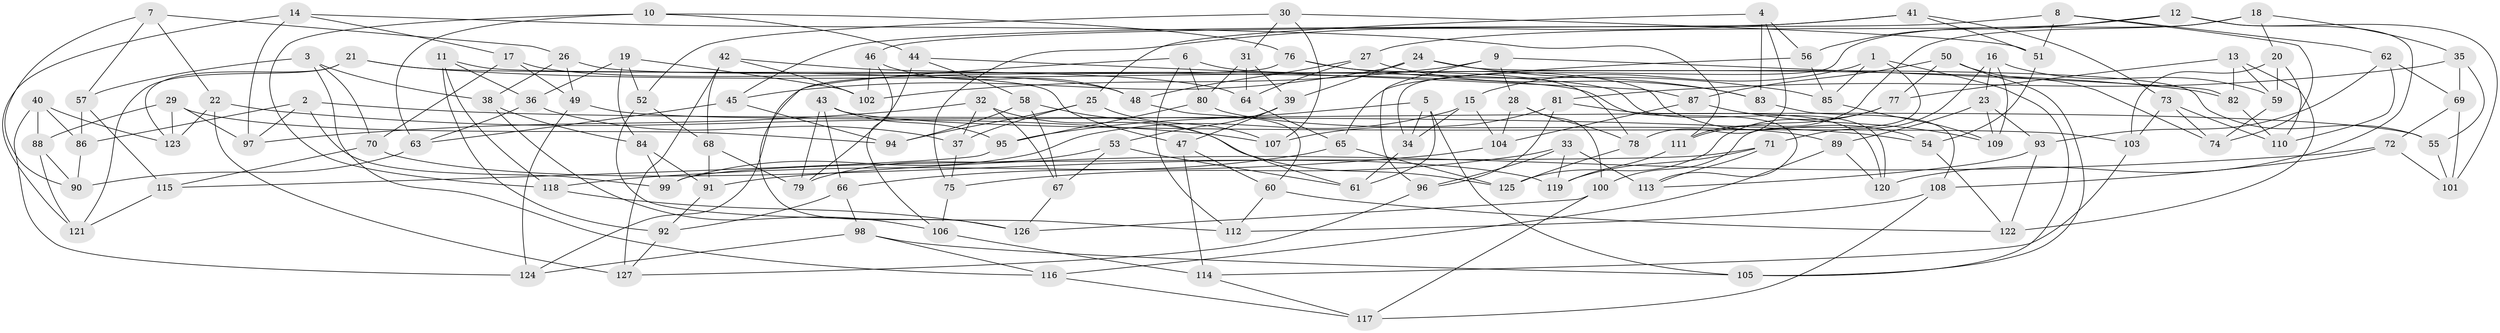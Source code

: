 // Generated by graph-tools (version 1.1) at 2025/56/03/09/25 04:56:46]
// undirected, 127 vertices, 254 edges
graph export_dot {
graph [start="1"]
  node [color=gray90,style=filled];
  1;
  2;
  3;
  4;
  5;
  6;
  7;
  8;
  9;
  10;
  11;
  12;
  13;
  14;
  15;
  16;
  17;
  18;
  19;
  20;
  21;
  22;
  23;
  24;
  25;
  26;
  27;
  28;
  29;
  30;
  31;
  32;
  33;
  34;
  35;
  36;
  37;
  38;
  39;
  40;
  41;
  42;
  43;
  44;
  45;
  46;
  47;
  48;
  49;
  50;
  51;
  52;
  53;
  54;
  55;
  56;
  57;
  58;
  59;
  60;
  61;
  62;
  63;
  64;
  65;
  66;
  67;
  68;
  69;
  70;
  71;
  72;
  73;
  74;
  75;
  76;
  77;
  78;
  79;
  80;
  81;
  82;
  83;
  84;
  85;
  86;
  87;
  88;
  89;
  90;
  91;
  92;
  93;
  94;
  95;
  96;
  97;
  98;
  99;
  100;
  101;
  102;
  103;
  104;
  105;
  106;
  107;
  108;
  109;
  110;
  111;
  112;
  113;
  114;
  115;
  116;
  117;
  118;
  119;
  120;
  121;
  122;
  123;
  124;
  125;
  126;
  127;
  1 -- 100;
  1 -- 105;
  1 -- 85;
  1 -- 15;
  2 -- 54;
  2 -- 86;
  2 -- 97;
  2 -- 99;
  3 -- 57;
  3 -- 38;
  3 -- 70;
  3 -- 116;
  4 -- 78;
  4 -- 83;
  4 -- 56;
  4 -- 25;
  5 -- 105;
  5 -- 95;
  5 -- 34;
  5 -- 61;
  6 -- 54;
  6 -- 126;
  6 -- 112;
  6 -- 80;
  7 -- 26;
  7 -- 90;
  7 -- 22;
  7 -- 57;
  8 -- 62;
  8 -- 51;
  8 -- 45;
  8 -- 74;
  9 -- 82;
  9 -- 102;
  9 -- 28;
  9 -- 96;
  10 -- 63;
  10 -- 76;
  10 -- 44;
  10 -- 118;
  11 -- 118;
  11 -- 47;
  11 -- 36;
  11 -- 92;
  12 -- 27;
  12 -- 101;
  12 -- 120;
  12 -- 56;
  13 -- 82;
  13 -- 59;
  13 -- 77;
  13 -- 122;
  14 -- 97;
  14 -- 121;
  14 -- 111;
  14 -- 17;
  15 -- 104;
  15 -- 34;
  15 -- 99;
  16 -- 23;
  16 -- 109;
  16 -- 59;
  16 -- 71;
  17 -- 48;
  17 -- 70;
  17 -- 49;
  18 -- 111;
  18 -- 20;
  18 -- 35;
  18 -- 34;
  19 -- 36;
  19 -- 52;
  19 -- 102;
  19 -- 84;
  20 -- 103;
  20 -- 59;
  20 -- 110;
  21 -- 82;
  21 -- 121;
  21 -- 113;
  21 -- 123;
  22 -- 107;
  22 -- 123;
  22 -- 127;
  23 -- 109;
  23 -- 89;
  23 -- 93;
  24 -- 55;
  24 -- 83;
  24 -- 39;
  24 -- 45;
  25 -- 107;
  25 -- 37;
  25 -- 94;
  26 -- 120;
  26 -- 49;
  26 -- 38;
  27 -- 48;
  27 -- 83;
  27 -- 64;
  28 -- 100;
  28 -- 78;
  28 -- 104;
  29 -- 88;
  29 -- 94;
  29 -- 97;
  29 -- 123;
  30 -- 31;
  30 -- 51;
  30 -- 107;
  30 -- 52;
  31 -- 64;
  31 -- 39;
  31 -- 80;
  32 -- 67;
  32 -- 37;
  32 -- 97;
  32 -- 125;
  33 -- 96;
  33 -- 119;
  33 -- 75;
  33 -- 113;
  34 -- 61;
  35 -- 69;
  35 -- 81;
  35 -- 55;
  36 -- 37;
  36 -- 63;
  37 -- 75;
  38 -- 84;
  38 -- 106;
  39 -- 47;
  39 -- 53;
  40 -- 123;
  40 -- 86;
  40 -- 124;
  40 -- 88;
  41 -- 75;
  41 -- 51;
  41 -- 46;
  41 -- 73;
  42 -- 102;
  42 -- 64;
  42 -- 68;
  42 -- 127;
  43 -- 95;
  43 -- 66;
  43 -- 103;
  43 -- 79;
  44 -- 58;
  44 -- 79;
  44 -- 87;
  45 -- 94;
  45 -- 63;
  46 -- 106;
  46 -- 48;
  46 -- 102;
  47 -- 60;
  47 -- 114;
  48 -- 60;
  49 -- 124;
  49 -- 55;
  50 -- 74;
  50 -- 87;
  50 -- 105;
  50 -- 77;
  51 -- 54;
  52 -- 112;
  52 -- 68;
  53 -- 61;
  53 -- 79;
  53 -- 67;
  54 -- 122;
  55 -- 101;
  56 -- 85;
  56 -- 65;
  57 -- 86;
  57 -- 115;
  58 -- 94;
  58 -- 61;
  58 -- 67;
  59 -- 74;
  60 -- 112;
  60 -- 122;
  62 -- 93;
  62 -- 69;
  62 -- 110;
  63 -- 90;
  64 -- 65;
  65 -- 66;
  65 -- 125;
  66 -- 92;
  66 -- 98;
  67 -- 126;
  68 -- 79;
  68 -- 91;
  69 -- 72;
  69 -- 101;
  70 -- 119;
  70 -- 115;
  71 -- 113;
  71 -- 119;
  71 -- 99;
  72 -- 101;
  72 -- 108;
  72 -- 91;
  73 -- 110;
  73 -- 74;
  73 -- 103;
  75 -- 106;
  76 -- 124;
  76 -- 85;
  76 -- 78;
  77 -- 125;
  77 -- 111;
  78 -- 125;
  80 -- 95;
  80 -- 89;
  81 -- 96;
  81 -- 120;
  81 -- 107;
  82 -- 110;
  83 -- 108;
  84 -- 91;
  84 -- 99;
  85 -- 109;
  86 -- 90;
  87 -- 104;
  87 -- 109;
  88 -- 90;
  88 -- 121;
  89 -- 120;
  89 -- 116;
  91 -- 92;
  92 -- 127;
  93 -- 122;
  93 -- 113;
  95 -- 115;
  96 -- 127;
  98 -- 124;
  98 -- 105;
  98 -- 116;
  100 -- 126;
  100 -- 117;
  103 -- 114;
  104 -- 118;
  106 -- 114;
  108 -- 112;
  108 -- 117;
  111 -- 119;
  114 -- 117;
  115 -- 121;
  116 -- 117;
  118 -- 126;
}
